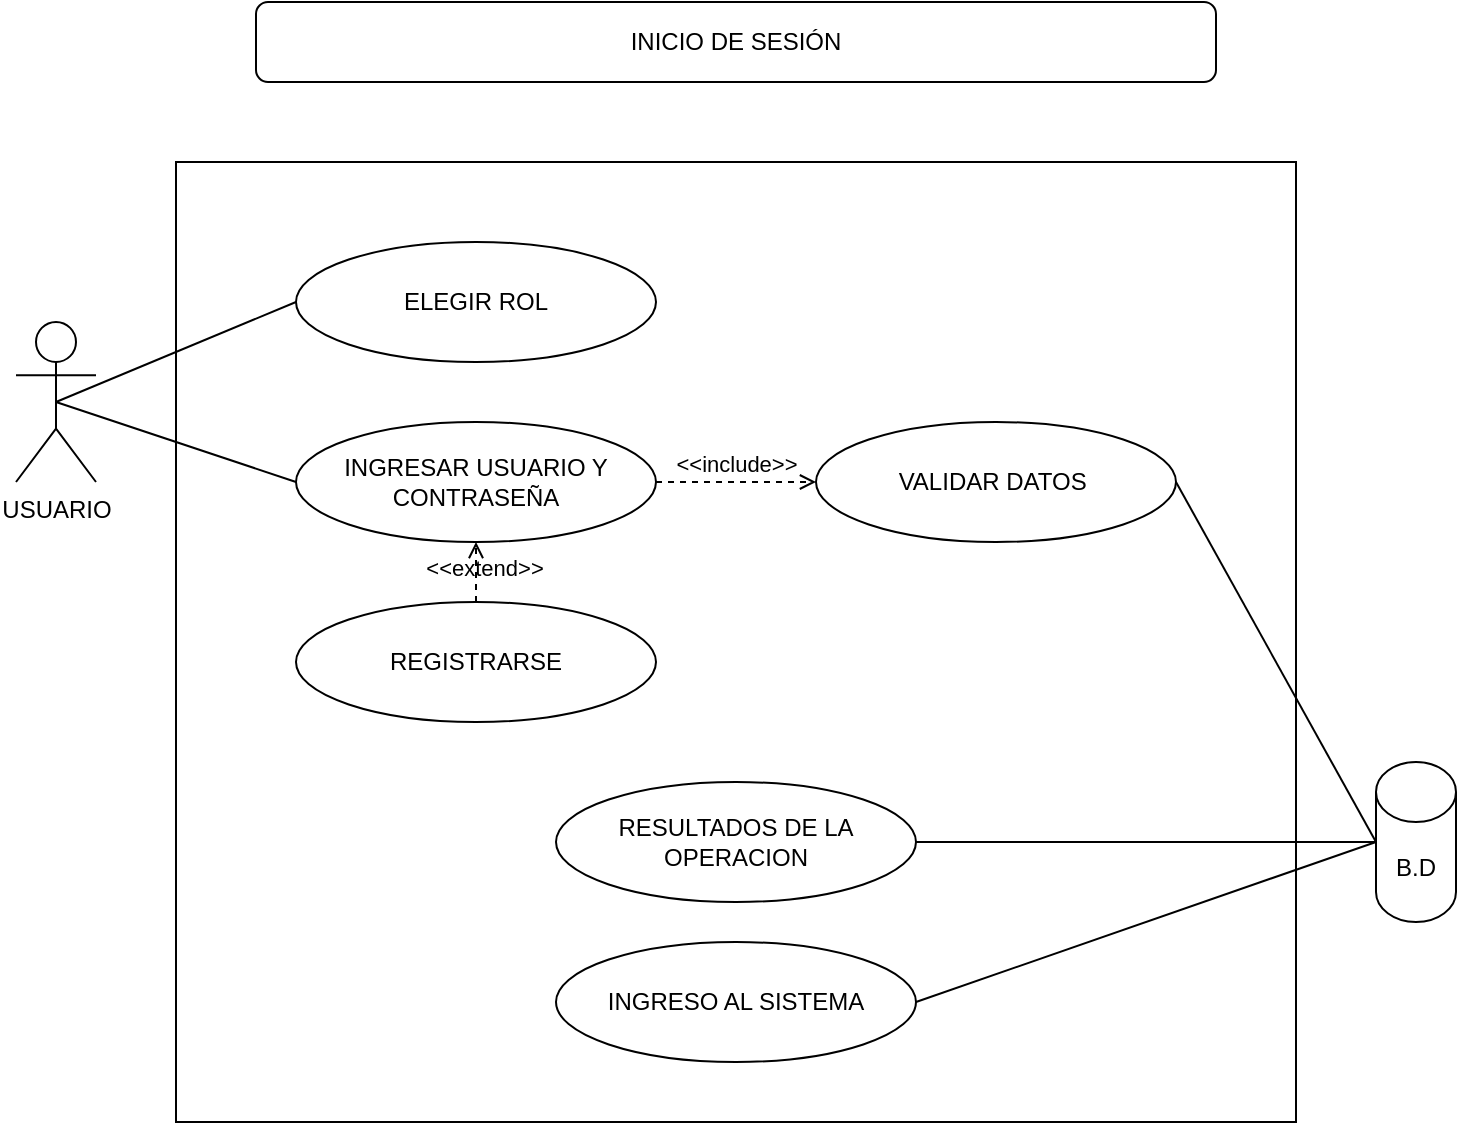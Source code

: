 <mxfile version="15.0.3" type="device"><diagram id="D6hn0i_ZiDDf3t2EkqyK" name="Page-1"><mxGraphModel dx="1374" dy="794" grid="1" gridSize="10" guides="1" tooltips="1" connect="1" arrows="1" fold="1" page="1" pageScale="1" pageWidth="827" pageHeight="1169" math="0" shadow="0"><root><mxCell id="0"/><mxCell id="1" parent="0"/><mxCell id="90ctvqr0SlOpJXCCHUS_-1" value="" style="rounded=0;whiteSpace=wrap;html=1;" parent="1" vertex="1"><mxGeometry x="120" y="120" width="560" height="480" as="geometry"/></mxCell><mxCell id="90ctvqr0SlOpJXCCHUS_-2" value="ELEGIR ROL" style="ellipse;whiteSpace=wrap;html=1;" parent="1" vertex="1"><mxGeometry x="180" y="160" width="180" height="60" as="geometry"/></mxCell><mxCell id="90ctvqr0SlOpJXCCHUS_-3" value="INGRESAR USUARIO Y CONTRASEÑA" style="ellipse;whiteSpace=wrap;html=1;" parent="1" vertex="1"><mxGeometry x="180" y="250" width="180" height="60" as="geometry"/></mxCell><mxCell id="90ctvqr0SlOpJXCCHUS_-4" value="USUARIO" style="shape=umlActor;verticalLabelPosition=bottom;verticalAlign=top;html=1;outlineConnect=0;" parent="1" vertex="1"><mxGeometry x="40" y="200" width="40" height="80" as="geometry"/></mxCell><mxCell id="90ctvqr0SlOpJXCCHUS_-5" value="B.D" style="shape=cylinder3;whiteSpace=wrap;html=1;boundedLbl=1;backgroundOutline=1;size=15;" parent="1" vertex="1"><mxGeometry x="720" y="420" width="40" height="80" as="geometry"/></mxCell><mxCell id="90ctvqr0SlOpJXCCHUS_-6" value="INICIO DE SESIÓN" style="rounded=1;whiteSpace=wrap;html=1;" parent="1" vertex="1"><mxGeometry x="160" y="40" width="480" height="40" as="geometry"/></mxCell><mxCell id="90ctvqr0SlOpJXCCHUS_-8" value="VALIDAR DATOS&amp;nbsp;" style="ellipse;whiteSpace=wrap;html=1;" parent="1" vertex="1"><mxGeometry x="440" y="250" width="180" height="60" as="geometry"/></mxCell><mxCell id="90ctvqr0SlOpJXCCHUS_-9" value="RESULTADOS DE LA OPERACION" style="ellipse;whiteSpace=wrap;html=1;" parent="1" vertex="1"><mxGeometry x="310" y="430" width="180" height="60" as="geometry"/></mxCell><mxCell id="90ctvqr0SlOpJXCCHUS_-10" value="INGRESO AL SISTEMA" style="ellipse;whiteSpace=wrap;html=1;" parent="1" vertex="1"><mxGeometry x="310" y="510" width="180" height="60" as="geometry"/></mxCell><mxCell id="TFezI3IHs01-siWBPhvz-1" value="&amp;lt;&amp;lt;include&amp;gt;&amp;gt;" style="html=1;verticalAlign=bottom;labelBackgroundColor=none;endArrow=open;endFill=0;dashed=1;exitX=1;exitY=0.5;exitDx=0;exitDy=0;entryX=0;entryY=0.5;entryDx=0;entryDy=0;" edge="1" parent="1" source="90ctvqr0SlOpJXCCHUS_-3" target="90ctvqr0SlOpJXCCHUS_-8"><mxGeometry width="160" relative="1" as="geometry"><mxPoint x="400" y="300" as="sourcePoint"/><mxPoint x="540" y="300" as="targetPoint"/></mxGeometry></mxCell><mxCell id="TFezI3IHs01-siWBPhvz-2" value="" style="endArrow=none;html=1;exitX=0.5;exitY=0.5;exitDx=0;exitDy=0;exitPerimeter=0;entryX=0;entryY=0.5;entryDx=0;entryDy=0;" edge="1" parent="1" source="90ctvqr0SlOpJXCCHUS_-4" target="90ctvqr0SlOpJXCCHUS_-2"><mxGeometry width="50" height="50" relative="1" as="geometry"><mxPoint x="390" y="310" as="sourcePoint"/><mxPoint x="440" y="260" as="targetPoint"/></mxGeometry></mxCell><mxCell id="TFezI3IHs01-siWBPhvz-3" value="" style="endArrow=none;html=1;exitX=0.5;exitY=0.5;exitDx=0;exitDy=0;exitPerimeter=0;entryX=0;entryY=0.5;entryDx=0;entryDy=0;" edge="1" parent="1" source="90ctvqr0SlOpJXCCHUS_-4" target="90ctvqr0SlOpJXCCHUS_-3"><mxGeometry width="50" height="50" relative="1" as="geometry"><mxPoint x="60" y="240" as="sourcePoint"/><mxPoint x="440" y="260" as="targetPoint"/></mxGeometry></mxCell><mxCell id="TFezI3IHs01-siWBPhvz-4" value="" style="endArrow=none;html=1;entryX=1;entryY=0.5;entryDx=0;entryDy=0;exitX=0;exitY=0.5;exitDx=0;exitDy=0;exitPerimeter=0;" edge="1" parent="1" source="90ctvqr0SlOpJXCCHUS_-5" target="90ctvqr0SlOpJXCCHUS_-8"><mxGeometry width="50" height="50" relative="1" as="geometry"><mxPoint x="390" y="310" as="sourcePoint"/><mxPoint x="440" y="260" as="targetPoint"/></mxGeometry></mxCell><mxCell id="TFezI3IHs01-siWBPhvz-5" value="" style="endArrow=none;html=1;entryX=0;entryY=0.5;entryDx=0;entryDy=0;entryPerimeter=0;exitX=1;exitY=0.5;exitDx=0;exitDy=0;" edge="1" parent="1" source="90ctvqr0SlOpJXCCHUS_-9" target="90ctvqr0SlOpJXCCHUS_-5"><mxGeometry width="50" height="50" relative="1" as="geometry"><mxPoint x="390" y="430" as="sourcePoint"/><mxPoint x="440" y="380" as="targetPoint"/></mxGeometry></mxCell><mxCell id="TFezI3IHs01-siWBPhvz-6" value="" style="endArrow=none;html=1;entryX=0;entryY=0.5;entryDx=0;entryDy=0;entryPerimeter=0;exitX=1;exitY=0.5;exitDx=0;exitDy=0;" edge="1" parent="1" source="90ctvqr0SlOpJXCCHUS_-10" target="90ctvqr0SlOpJXCCHUS_-5"><mxGeometry width="50" height="50" relative="1" as="geometry"><mxPoint x="570" y="370" as="sourcePoint"/><mxPoint x="730" y="370" as="targetPoint"/></mxGeometry></mxCell><mxCell id="TFezI3IHs01-siWBPhvz-7" value="REGISTRARSE" style="ellipse;whiteSpace=wrap;html=1;" vertex="1" parent="1"><mxGeometry x="180" y="340" width="180" height="60" as="geometry"/></mxCell><mxCell id="TFezI3IHs01-siWBPhvz-8" value="&amp;lt;&amp;lt;extend&amp;gt;&amp;gt;" style="html=1;verticalAlign=bottom;labelBackgroundColor=none;endArrow=open;endFill=0;dashed=1;" edge="1" parent="1" source="TFezI3IHs01-siWBPhvz-7" target="90ctvqr0SlOpJXCCHUS_-3"><mxGeometry x="-0.483" y="-5" width="160" relative="1" as="geometry"><mxPoint x="330" y="410" as="sourcePoint"/><mxPoint x="490" y="410" as="targetPoint"/><mxPoint x="-1" as="offset"/></mxGeometry></mxCell></root></mxGraphModel></diagram></mxfile>